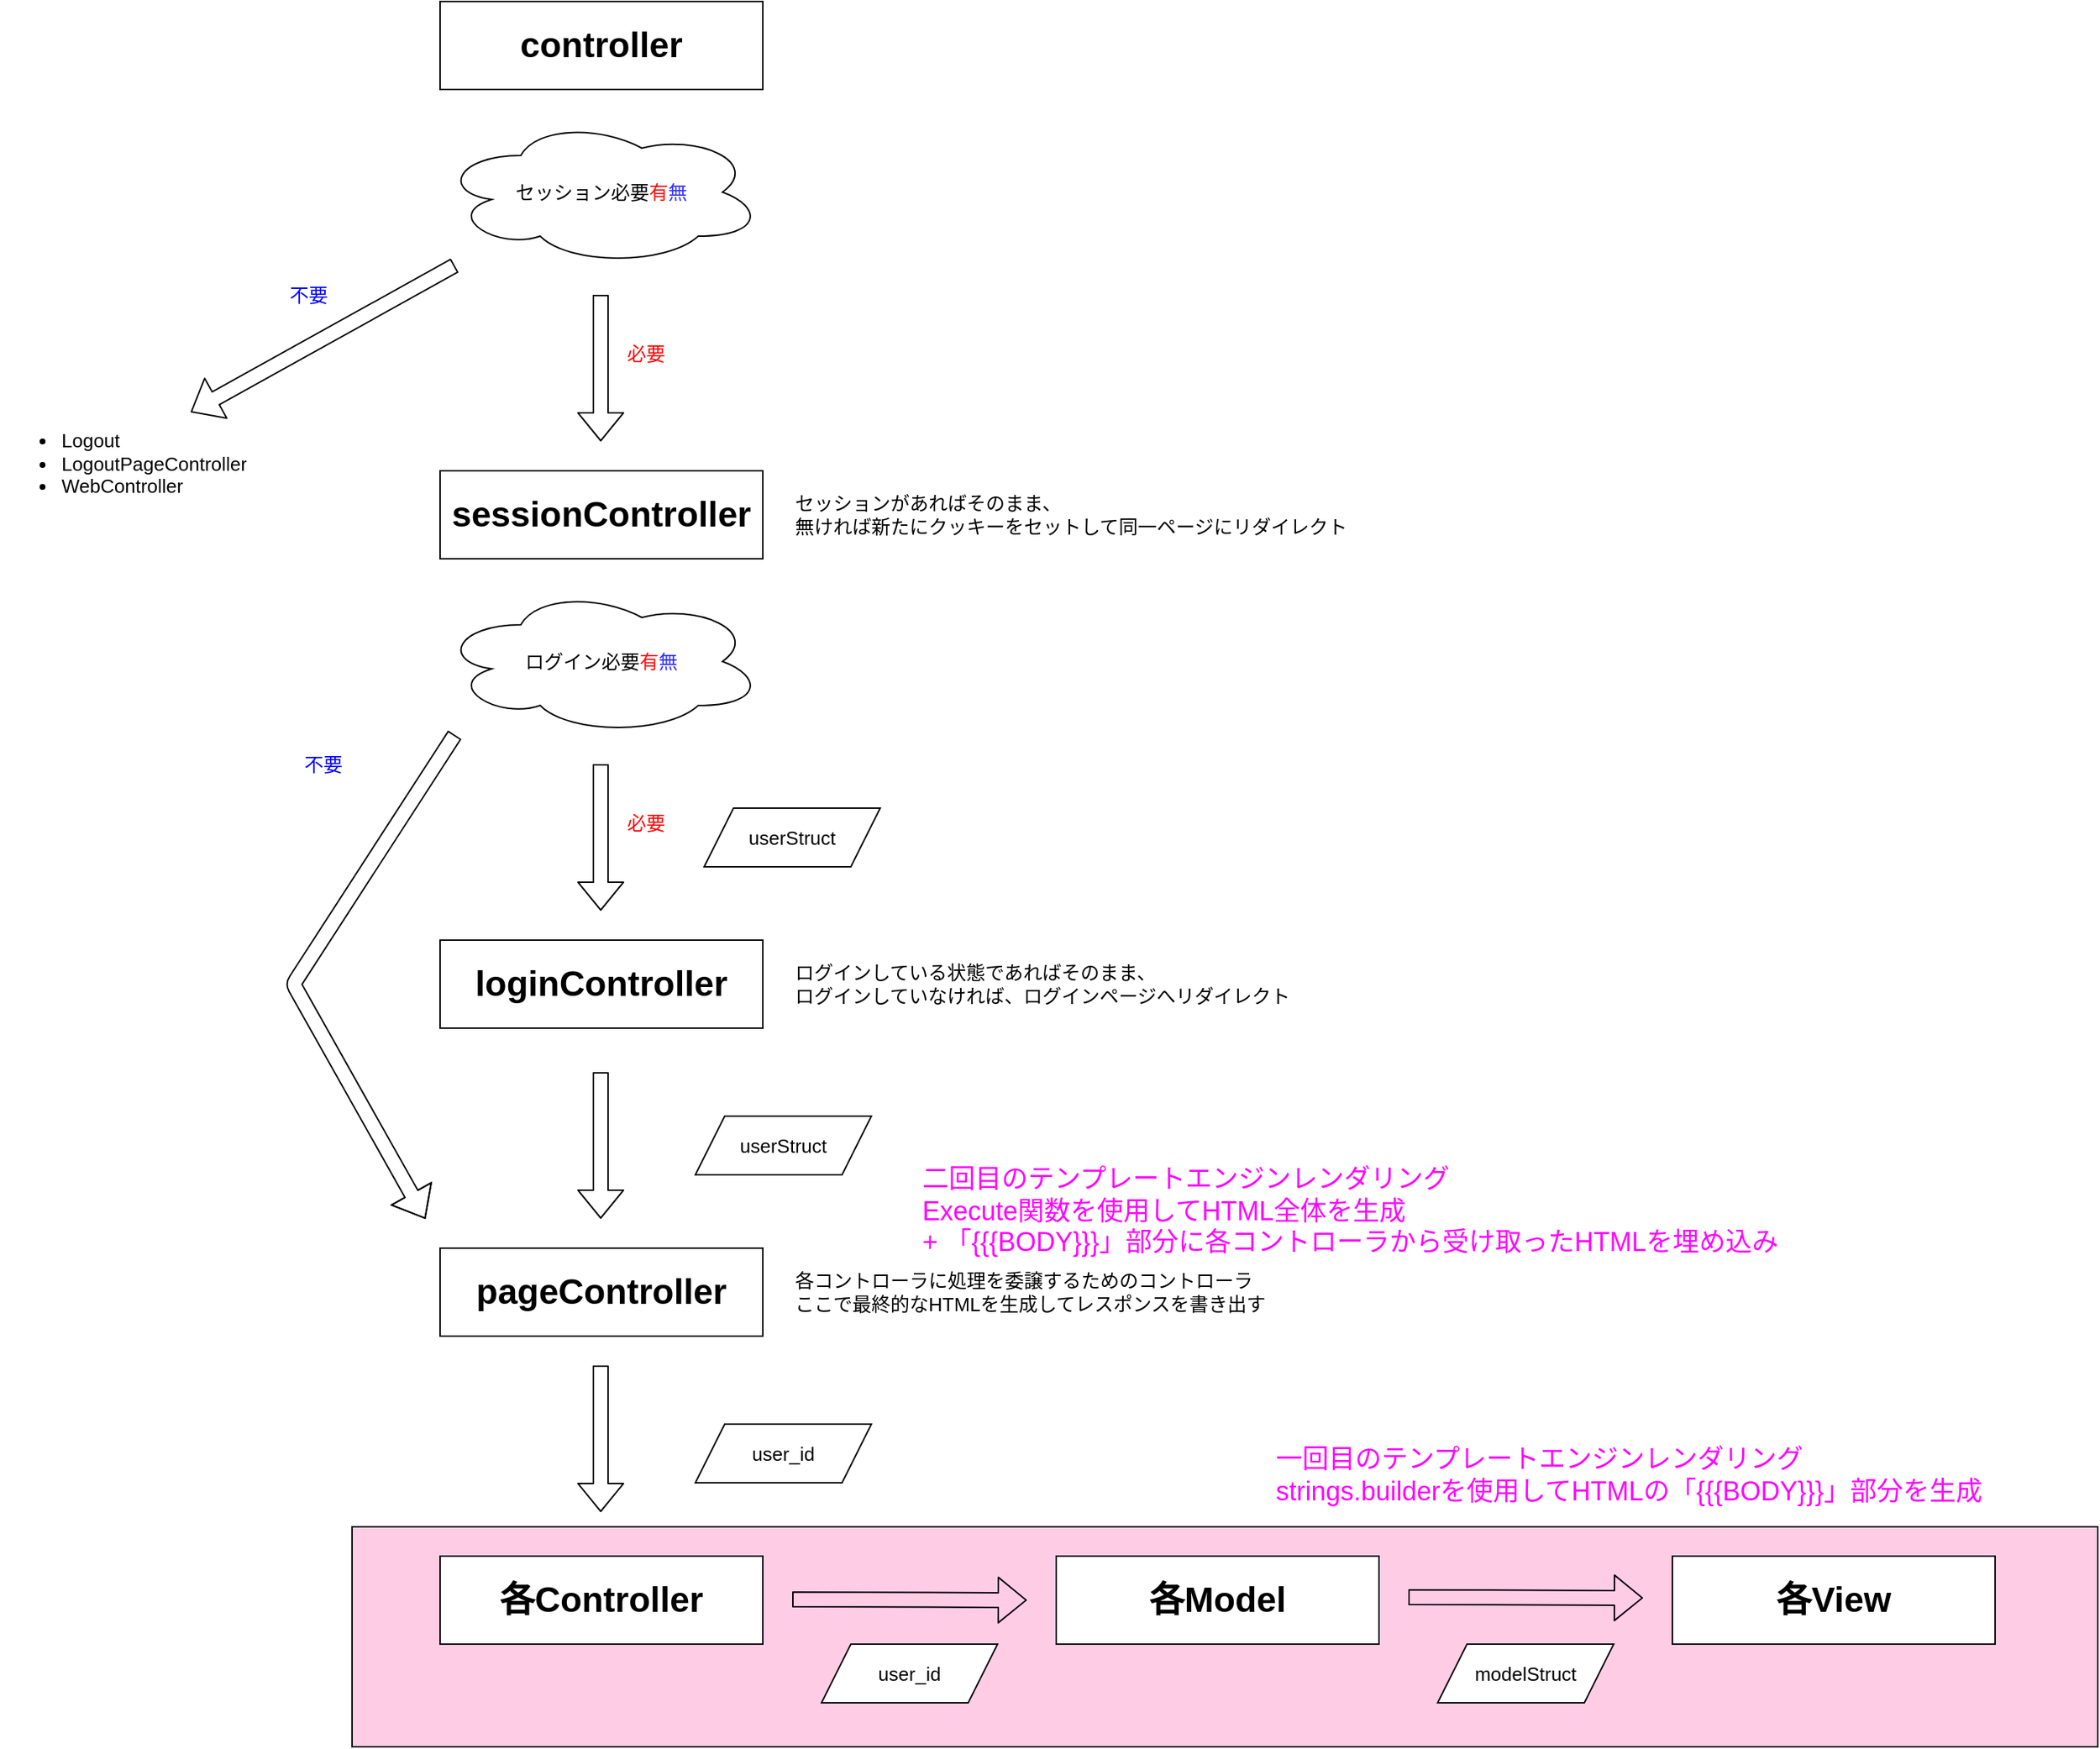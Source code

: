 <mxfile>
    <diagram id="ueN_PJ_Pp5nHT2oWGWZ4" name="Page-1">
        <mxGraphModel dx="1945" dy="603" grid="1" gridSize="10" guides="1" tooltips="1" connect="1" arrows="1" fold="1" page="1" pageScale="1" pageWidth="827" pageHeight="1169" math="0" shadow="0">
            <root>
                <mxCell id="0"/>
                <mxCell id="1" parent="0"/>
                <mxCell id="38" value="" style="rounded=0;whiteSpace=wrap;html=1;fontFamily=Helvetica;fontSize=13;fontColor=#000000;fillColor=#FFCCE6;" parent="1" vertex="1">
                    <mxGeometry x="60" y="1120" width="1190" height="150" as="geometry"/>
                </mxCell>
                <mxCell id="2" value="&lt;h1&gt;controller&lt;/h1&gt;" style="rounded=0;whiteSpace=wrap;html=1;" parent="1" vertex="1">
                    <mxGeometry x="120" y="80" width="220" height="60" as="geometry"/>
                </mxCell>
                <mxCell id="3" value="&lt;h1&gt;sessionController&lt;/h1&gt;" style="rounded=0;whiteSpace=wrap;html=1;" parent="1" vertex="1">
                    <mxGeometry x="120" y="400" width="220" height="60" as="geometry"/>
                </mxCell>
                <mxCell id="4" value="" style="shape=flexArrow;endArrow=classic;html=1;fontFamily=Helvetica;fontSize=13;" parent="1" edge="1">
                    <mxGeometry width="50" height="50" relative="1" as="geometry">
                        <mxPoint x="130" y="580" as="sourcePoint"/>
                        <mxPoint x="110" y="910" as="targetPoint"/>
                        <Array as="points">
                            <mxPoint x="20" y="750"/>
                        </Array>
                    </mxGeometry>
                </mxCell>
                <mxCell id="5" value="不要" style="text;html=1;align=center;verticalAlign=middle;resizable=0;points=[];autosize=1;strokeColor=none;fillColor=none;fontSize=13;fontFamily=Helvetica;fontColor=#0000FF;" parent="1" vertex="1">
                    <mxGeometry x="20" y="590" width="40" height="20" as="geometry"/>
                </mxCell>
                <mxCell id="6" value="セッション必要&lt;font color=&quot;#ff0a0a&quot;&gt;有&lt;/font&gt;&lt;font color=&quot;#3333ff&quot;&gt;無&lt;/font&gt;" style="ellipse;shape=cloud;whiteSpace=wrap;html=1;fontFamily=Helvetica;fontSize=13;" parent="1" vertex="1">
                    <mxGeometry x="120" y="160" width="220" height="100" as="geometry"/>
                </mxCell>
                <mxCell id="7" value="&lt;ul&gt;&lt;li&gt;Logout&lt;/li&gt;&lt;li&gt;LogoutPageController&lt;/li&gt;&lt;li&gt;WebController&lt;/li&gt;&lt;/ul&gt;" style="text;strokeColor=none;fillColor=none;html=1;whiteSpace=wrap;verticalAlign=middle;overflow=hidden;fontFamily=Helvetica;fontSize=13;" parent="1" vertex="1">
                    <mxGeometry x="-180" y="350" width="190" height="90" as="geometry"/>
                </mxCell>
                <mxCell id="8" value="" style="shape=flexArrow;endArrow=classic;html=1;fontFamily=Helvetica;fontSize=13;" parent="1" edge="1">
                    <mxGeometry width="50" height="50" relative="1" as="geometry">
                        <mxPoint x="229.5" y="280" as="sourcePoint"/>
                        <mxPoint x="229.5" y="380" as="targetPoint"/>
                    </mxGeometry>
                </mxCell>
                <mxCell id="9" value="必要" style="text;html=1;align=center;verticalAlign=middle;resizable=0;points=[];autosize=1;strokeColor=none;fillColor=none;fontSize=13;fontFamily=Helvetica;fontColor=#FF0000;" parent="1" vertex="1">
                    <mxGeometry x="240" y="310" width="40" height="20" as="geometry"/>
                </mxCell>
                <mxCell id="10" value="セッションがあればそのまま、&lt;br&gt;無ければ新たにクッキーをセットして同一ページにリダイレクト" style="text;html=1;align=left;verticalAlign=middle;resizable=0;points=[];autosize=1;strokeColor=none;fillColor=none;fontSize=13;fontFamily=Helvetica;fontColor=#000000;" parent="1" vertex="1">
                    <mxGeometry x="360" y="410" width="390" height="40" as="geometry"/>
                </mxCell>
                <mxCell id="11" value="&lt;h1&gt;loginController&lt;/h1&gt;" style="rounded=0;whiteSpace=wrap;html=1;" parent="1" vertex="1">
                    <mxGeometry x="120" y="720" width="220" height="60" as="geometry"/>
                </mxCell>
                <mxCell id="12" value="ログイン必要&lt;font color=&quot;#ff0a0a&quot;&gt;有&lt;/font&gt;&lt;font color=&quot;#3333ff&quot;&gt;無&lt;/font&gt;" style="ellipse;shape=cloud;whiteSpace=wrap;html=1;fontFamily=Helvetica;fontSize=13;" parent="1" vertex="1">
                    <mxGeometry x="120" y="480" width="220" height="100" as="geometry"/>
                </mxCell>
                <mxCell id="13" value="" style="shape=flexArrow;endArrow=classic;html=1;fontFamily=Helvetica;fontSize=13;" parent="1" edge="1">
                    <mxGeometry width="50" height="50" relative="1" as="geometry">
                        <mxPoint x="229.5" y="600" as="sourcePoint"/>
                        <mxPoint x="229.5" y="700" as="targetPoint"/>
                    </mxGeometry>
                </mxCell>
                <mxCell id="14" value="必要" style="text;html=1;align=center;verticalAlign=middle;resizable=0;points=[];autosize=1;strokeColor=none;fillColor=none;fontSize=13;fontFamily=Helvetica;fontColor=#FF0000;" parent="1" vertex="1">
                    <mxGeometry x="240" y="630" width="40" height="20" as="geometry"/>
                </mxCell>
                <mxCell id="15" value="" style="shape=flexArrow;endArrow=classic;html=1;fontFamily=Helvetica;fontSize=13;" parent="1" edge="1">
                    <mxGeometry width="50" height="50" relative="1" as="geometry">
                        <mxPoint x="130" y="260" as="sourcePoint"/>
                        <mxPoint x="-50" y="360" as="targetPoint"/>
                    </mxGeometry>
                </mxCell>
                <mxCell id="16" value="不要" style="text;html=1;align=center;verticalAlign=middle;resizable=0;points=[];autosize=1;strokeColor=none;fillColor=none;fontSize=13;fontFamily=Helvetica;fontColor=#0000FF;" parent="1" vertex="1">
                    <mxGeometry x="10" y="270" width="40" height="20" as="geometry"/>
                </mxCell>
                <mxCell id="17" value="ログインしている状態であればそのまま、&lt;br&gt;ログインしていなければ、ログインページへリダイレクト" style="text;html=1;align=left;verticalAlign=middle;resizable=0;points=[];autosize=1;strokeColor=none;fillColor=none;fontSize=13;fontFamily=Helvetica;fontColor=#000000;" parent="1" vertex="1">
                    <mxGeometry x="360" y="730" width="350" height="40" as="geometry"/>
                </mxCell>
                <mxCell id="18" value="&lt;h1&gt;pageController&lt;/h1&gt;" style="rounded=0;whiteSpace=wrap;html=1;" parent="1" vertex="1">
                    <mxGeometry x="120" y="930" width="220" height="60" as="geometry"/>
                </mxCell>
                <mxCell id="19" value="" style="shape=flexArrow;endArrow=classic;html=1;fontFamily=Helvetica;fontSize=13;" parent="1" edge="1">
                    <mxGeometry width="50" height="50" relative="1" as="geometry">
                        <mxPoint x="229.5" y="810" as="sourcePoint"/>
                        <mxPoint x="229.5" y="910" as="targetPoint"/>
                    </mxGeometry>
                </mxCell>
                <mxCell id="21" value="各コントローラに処理を委譲するためのコントローラ&lt;br&gt;ここで最終的なHTMLを生成してレスポンスを書き出す" style="text;html=1;align=left;verticalAlign=middle;resizable=0;points=[];autosize=1;strokeColor=none;fillColor=none;fontSize=13;fontFamily=Helvetica;fontColor=#000000;" parent="1" vertex="1">
                    <mxGeometry x="360" y="940" width="340" height="40" as="geometry"/>
                </mxCell>
                <mxCell id="22" value="&lt;h1&gt;各Controller&lt;/h1&gt;" style="rounded=0;whiteSpace=wrap;html=1;" parent="1" vertex="1">
                    <mxGeometry x="120" y="1140" width="220" height="60" as="geometry"/>
                </mxCell>
                <mxCell id="23" value="" style="shape=flexArrow;endArrow=classic;html=1;fontFamily=Helvetica;fontSize=13;" parent="1" edge="1">
                    <mxGeometry width="50" height="50" relative="1" as="geometry">
                        <mxPoint x="229.5" y="1010" as="sourcePoint"/>
                        <mxPoint x="229.5" y="1110" as="targetPoint"/>
                    </mxGeometry>
                </mxCell>
                <mxCell id="24" value="&lt;h1&gt;各Model&lt;/h1&gt;" style="rounded=0;whiteSpace=wrap;html=1;" parent="1" vertex="1">
                    <mxGeometry x="540" y="1140" width="220" height="60" as="geometry"/>
                </mxCell>
                <mxCell id="25" value="&lt;h1&gt;各View&lt;/h1&gt;" style="rounded=0;whiteSpace=wrap;html=1;" parent="1" vertex="1">
                    <mxGeometry x="960" y="1140" width="220" height="60" as="geometry"/>
                </mxCell>
                <mxCell id="29" value="userStruct" style="shape=parallelogram;perimeter=parallelogramPerimeter;whiteSpace=wrap;html=1;fixedSize=1;fontFamily=Helvetica;fontSize=13;fontColor=#000000;" parent="1" vertex="1">
                    <mxGeometry x="300" y="630" width="120" height="40" as="geometry"/>
                </mxCell>
                <mxCell id="31" value="userStruct" style="shape=parallelogram;perimeter=parallelogramPerimeter;whiteSpace=wrap;html=1;fixedSize=1;fontFamily=Helvetica;fontSize=13;fontColor=#000000;" parent="1" vertex="1">
                    <mxGeometry x="294" y="840" width="120" height="40" as="geometry"/>
                </mxCell>
                <mxCell id="32" value="user_id" style="shape=parallelogram;perimeter=parallelogramPerimeter;whiteSpace=wrap;html=1;fixedSize=1;fontFamily=Helvetica;fontSize=13;fontColor=#000000;" parent="1" vertex="1">
                    <mxGeometry x="294" y="1050" width="120" height="40" as="geometry"/>
                </mxCell>
                <mxCell id="33" value="" style="shape=flexArrow;endArrow=classic;html=1;fontFamily=Helvetica;fontSize=13;" parent="1" edge="1">
                    <mxGeometry width="50" height="50" relative="1" as="geometry">
                        <mxPoint x="360" y="1169.5" as="sourcePoint"/>
                        <mxPoint x="520" y="1170" as="targetPoint"/>
                    </mxGeometry>
                </mxCell>
                <mxCell id="34" value="" style="shape=flexArrow;endArrow=classic;html=1;fontFamily=Helvetica;fontSize=13;" parent="1" edge="1">
                    <mxGeometry width="50" height="50" relative="1" as="geometry">
                        <mxPoint x="780" y="1168" as="sourcePoint"/>
                        <mxPoint x="940" y="1168.5" as="targetPoint"/>
                    </mxGeometry>
                </mxCell>
                <mxCell id="35" value="user_id" style="shape=parallelogram;perimeter=parallelogramPerimeter;whiteSpace=wrap;html=1;fixedSize=1;fontFamily=Helvetica;fontSize=13;fontColor=#000000;" parent="1" vertex="1">
                    <mxGeometry x="380" y="1200" width="120" height="40" as="geometry"/>
                </mxCell>
                <mxCell id="36" value="modelStruct" style="shape=parallelogram;perimeter=parallelogramPerimeter;whiteSpace=wrap;html=1;fixedSize=1;fontFamily=Helvetica;fontSize=13;fontColor=#000000;" parent="1" vertex="1">
                    <mxGeometry x="800" y="1200" width="120" height="40" as="geometry"/>
                </mxCell>
                <mxCell id="39" value="&lt;div style=&quot;text-align: left&quot;&gt;&lt;span&gt;一回目のテンプレートエンジンレンダリング&lt;/span&gt;&lt;/div&gt;strings.builderを使用してHTMLの「{{{BODY}}}」部分を生成" style="text;html=1;align=center;verticalAlign=middle;resizable=0;points=[];autosize=1;strokeColor=none;fillColor=none;fontSize=18;fontFamily=Helvetica;fontColor=#FF00FF;" parent="1" vertex="1">
                    <mxGeometry x="680" y="1060" width="500" height="50" as="geometry"/>
                </mxCell>
                <mxCell id="40" value="&lt;div style=&quot;text-align: left&quot;&gt;&lt;span&gt;二回目のテンプレートエンジンレンダリング&lt;/span&gt;&lt;/div&gt;&lt;div style=&quot;text-align: left&quot;&gt;&lt;span&gt;Execute関数を使用してHTML全体を生成&lt;/span&gt;&lt;/div&gt;&lt;div style=&quot;text-align: left&quot;&gt;+ 「{{{BODY}}}」部分に各コントローラから受け取ったHTMLを埋め込み&lt;/div&gt;" style="text;html=1;align=center;verticalAlign=middle;resizable=0;points=[];autosize=1;strokeColor=none;fillColor=none;fontSize=18;fontFamily=Helvetica;fontColor=#FF00FF;" vertex="1" parent="1">
                    <mxGeometry x="440" y="870" width="600" height="70" as="geometry"/>
                </mxCell>
            </root>
        </mxGraphModel>
    </diagram>
</mxfile>